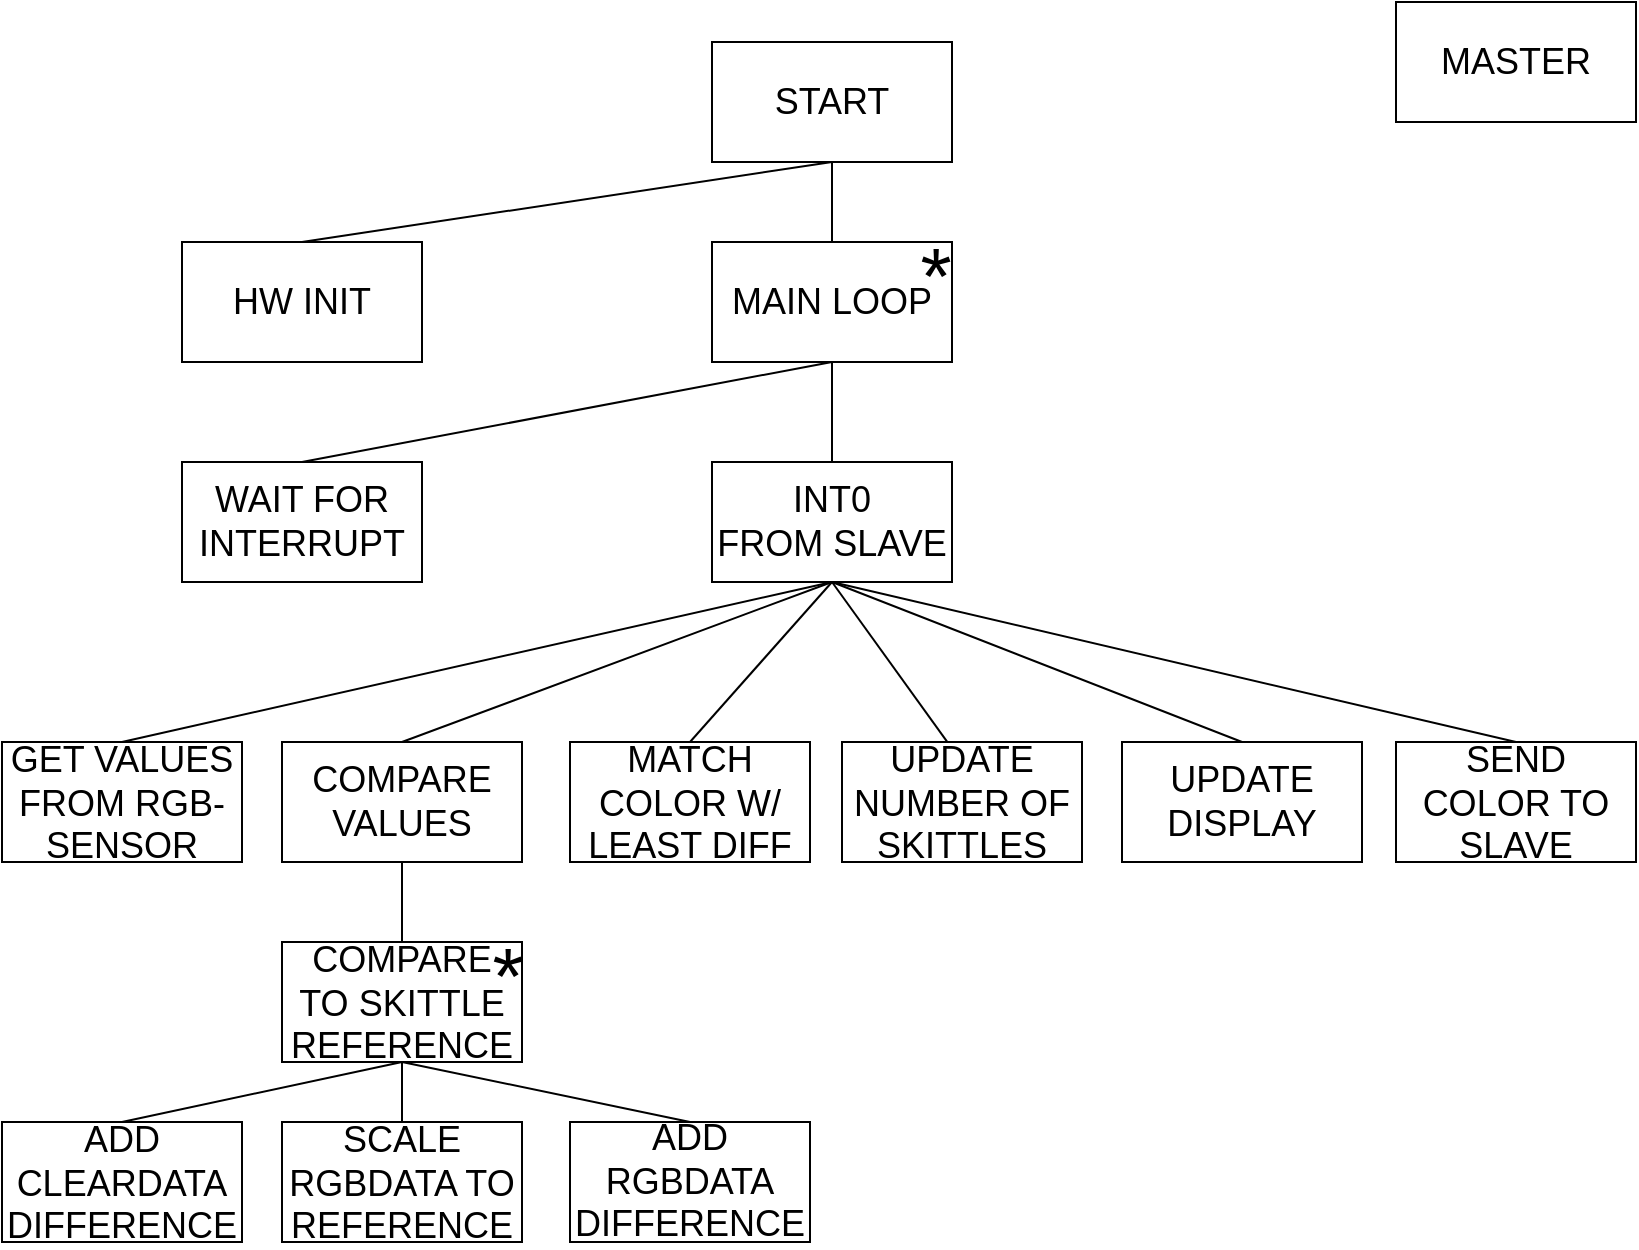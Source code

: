 <mxfile version="12.9.12" type="device"><diagram id="sflA7DugI64QDmzakysw" name="Page-1"><mxGraphModel dx="1550" dy="868" grid="1" gridSize="10" guides="1" tooltips="1" connect="1" arrows="1" fold="1" page="1" pageScale="1" pageWidth="827" pageHeight="1169" math="0" shadow="0"><root><mxCell id="0"/><mxCell id="1" parent="0"/><mxCell id="rbDvZmw4Ay185x8l5RZR-4" value="&lt;font style=&quot;font-size: 18px&quot;&gt;MAIN LOOP&lt;br&gt;&lt;/font&gt;" style="rounded=0;whiteSpace=wrap;html=1;" parent="1" vertex="1"><mxGeometry x="365" y="120" width="120" height="60" as="geometry"/></mxCell><mxCell id="8wykuuVi6_gRxZtVGWTu-1" value="&lt;font style=&quot;font-size: 18px&quot;&gt;MASTER&lt;/font&gt;" style="rounded=0;whiteSpace=wrap;html=1;" parent="1" vertex="1"><mxGeometry x="707" width="120" height="60" as="geometry"/></mxCell><mxCell id="8wykuuVi6_gRxZtVGWTu-2" value="&lt;font style=&quot;font-size: 18px&quot;&gt;INT0&lt;br&gt;FROM SLAVE&lt;br&gt;&lt;/font&gt;" style="rounded=0;whiteSpace=wrap;html=1;" parent="1" vertex="1"><mxGeometry x="365" y="230" width="120" height="60" as="geometry"/></mxCell><mxCell id="8wykuuVi6_gRxZtVGWTu-5" value="&lt;font style=&quot;font-size: 18px&quot;&gt;START&lt;br&gt;&lt;/font&gt;" style="rounded=0;whiteSpace=wrap;html=1;" parent="1" vertex="1"><mxGeometry x="365" y="20" width="120" height="60" as="geometry"/></mxCell><mxCell id="8wykuuVi6_gRxZtVGWTu-6" value="&lt;font style=&quot;font-size: 18px&quot;&gt;GET VALUES FROM RGB-SENSOR&lt;br&gt;&lt;/font&gt;" style="rounded=0;whiteSpace=wrap;html=1;spacingTop=1;" parent="1" vertex="1"><mxGeometry x="10" y="370" width="120" height="60" as="geometry"/></mxCell><mxCell id="8wykuuVi6_gRxZtVGWTu-7" value="&lt;font style=&quot;font-size: 18px&quot;&gt;HW INIT&lt;br&gt;&lt;/font&gt;" style="rounded=0;whiteSpace=wrap;html=1;" parent="1" vertex="1"><mxGeometry x="100" y="120" width="120" height="60" as="geometry"/></mxCell><mxCell id="8wykuuVi6_gRxZtVGWTu-8" value="&lt;font style=&quot;font-size: 18px&quot;&gt;COMPARE VALUES&lt;br&gt;&lt;/font&gt;" style="rounded=0;whiteSpace=wrap;html=1;" parent="1" vertex="1"><mxGeometry x="150" y="370" width="120" height="60" as="geometry"/></mxCell><mxCell id="8wykuuVi6_gRxZtVGWTu-9" value="" style="endArrow=none;html=1;exitX=0.5;exitY=0;exitDx=0;exitDy=0;entryX=0.5;entryY=1;entryDx=0;entryDy=0;" parent="1" source="8wykuuVi6_gRxZtVGWTu-6" target="8wykuuVi6_gRxZtVGWTu-2" edge="1"><mxGeometry width="50" height="50" relative="1" as="geometry"><mxPoint x="434" y="435" as="sourcePoint"/><mxPoint x="459" y="295" as="targetPoint"/></mxGeometry></mxCell><mxCell id="8wykuuVi6_gRxZtVGWTu-11" value="" style="endArrow=none;html=1;exitX=0.5;exitY=0;exitDx=0;exitDy=0;entryX=0.5;entryY=1;entryDx=0;entryDy=0;" parent="1" source="8wykuuVi6_gRxZtVGWTu-8" target="8wykuuVi6_gRxZtVGWTu-2" edge="1"><mxGeometry width="50" height="50" relative="1" as="geometry"><mxPoint x="434" y="435" as="sourcePoint"/><mxPoint x="459" y="295" as="targetPoint"/></mxGeometry></mxCell><mxCell id="8wykuuVi6_gRxZtVGWTu-13" value="&lt;font style=&quot;font-size: 18px&quot;&gt;SCALE RGBDATA TO REFERENCE&lt;br&gt;&lt;/font&gt;" style="rounded=0;whiteSpace=wrap;html=1;spacingTop=1;" parent="1" vertex="1"><mxGeometry x="150" y="560" width="120" height="60" as="geometry"/></mxCell><mxCell id="8wykuuVi6_gRxZtVGWTu-15" value="&lt;font style=&quot;font-size: 18px&quot;&gt;COMPARE TO SKITTLE REFERENCE&lt;br&gt;&lt;/font&gt;" style="rounded=0;whiteSpace=wrap;html=1;spacingTop=1;" parent="1" vertex="1"><mxGeometry x="150" y="470" width="120" height="60" as="geometry"/></mxCell><mxCell id="8wykuuVi6_gRxZtVGWTu-17" value="&lt;font style=&quot;font-size: 40px&quot;&gt;*&lt;/font&gt;" style="text;html=1;strokeColor=none;fillColor=none;align=center;verticalAlign=middle;whiteSpace=wrap;rounded=0;" parent="1" vertex="1"><mxGeometry x="243" y="476" width="40" height="20" as="geometry"/></mxCell><mxCell id="8wykuuVi6_gRxZtVGWTu-19" value="" style="endArrow=none;html=1;exitX=0.5;exitY=0;exitDx=0;exitDy=0;entryX=0.5;entryY=1;entryDx=0;entryDy=0;" parent="1" source="8wykuuVi6_gRxZtVGWTu-15" target="8wykuuVi6_gRxZtVGWTu-8" edge="1"><mxGeometry width="50" height="50" relative="1" as="geometry"><mxPoint x="477" y="430" as="sourcePoint"/><mxPoint x="527" y="380" as="targetPoint"/></mxGeometry></mxCell><mxCell id="8wykuuVi6_gRxZtVGWTu-21" value="&lt;font style=&quot;font-size: 18px&quot;&gt;ADD RGBDATA DIFFERENCE&lt;br&gt;&lt;/font&gt;" style="rounded=0;whiteSpace=wrap;html=1;" parent="1" vertex="1"><mxGeometry x="294" y="560" width="120" height="60" as="geometry"/></mxCell><mxCell id="8wykuuVi6_gRxZtVGWTu-22" value="" style="endArrow=none;html=1;exitX=0.5;exitY=0;exitDx=0;exitDy=0;entryX=0.5;entryY=1;entryDx=0;entryDy=0;" parent="1" source="8wykuuVi6_gRxZtVGWTu-13" target="8wykuuVi6_gRxZtVGWTu-15" edge="1"><mxGeometry width="50" height="50" relative="1" as="geometry"><mxPoint x="477" y="430" as="sourcePoint"/><mxPoint x="527" y="380" as="targetPoint"/></mxGeometry></mxCell><mxCell id="8wykuuVi6_gRxZtVGWTu-23" value="" style="endArrow=none;html=1;exitX=0.5;exitY=0;exitDx=0;exitDy=0;entryX=0.5;entryY=1;entryDx=0;entryDy=0;" parent="1" source="8wykuuVi6_gRxZtVGWTu-21" target="8wykuuVi6_gRxZtVGWTu-15" edge="1"><mxGeometry width="50" height="50" relative="1" as="geometry"><mxPoint x="477" y="430" as="sourcePoint"/><mxPoint x="350" y="540" as="targetPoint"/></mxGeometry></mxCell><mxCell id="8wykuuVi6_gRxZtVGWTu-24" value="&lt;font style=&quot;font-size: 18px&quot;&gt;MATCH COLOR W/ LEAST DIFF&lt;br&gt;&lt;/font&gt;" style="rounded=0;whiteSpace=wrap;html=1;spacingTop=1;" parent="1" vertex="1"><mxGeometry x="294" y="370" width="120" height="60" as="geometry"/></mxCell><mxCell id="8wykuuVi6_gRxZtVGWTu-26" value="&lt;font style=&quot;font-size: 18px&quot;&gt;SEND COLOR TO SLAVE&lt;br&gt;&lt;/font&gt;" style="rounded=0;whiteSpace=wrap;html=1;spacingTop=1;" parent="1" vertex="1"><mxGeometry x="707" y="370" width="120" height="60" as="geometry"/></mxCell><mxCell id="8wykuuVi6_gRxZtVGWTu-27" value="&lt;font style=&quot;font-size: 18px&quot;&gt;UPDATE DISPLAY&lt;br&gt;&lt;/font&gt;" style="rounded=0;whiteSpace=wrap;html=1;" parent="1" vertex="1"><mxGeometry x="570" y="370" width="120" height="60" as="geometry"/></mxCell><mxCell id="8wykuuVi6_gRxZtVGWTu-28" value="" style="endArrow=none;html=1;exitX=0.5;exitY=0;exitDx=0;exitDy=0;entryX=0.5;entryY=1;entryDx=0;entryDy=0;" parent="1" source="8wykuuVi6_gRxZtVGWTu-24" target="8wykuuVi6_gRxZtVGWTu-2" edge="1"><mxGeometry width="50" height="50" relative="1" as="geometry"><mxPoint x="434" y="435" as="sourcePoint"/><mxPoint x="459" y="295" as="targetPoint"/></mxGeometry></mxCell><mxCell id="8wykuuVi6_gRxZtVGWTu-29" value="" style="endArrow=none;html=1;exitX=0.5;exitY=0;exitDx=0;exitDy=0;entryX=0.5;entryY=1;entryDx=0;entryDy=0;" parent="1" source="8wykuuVi6_gRxZtVGWTu-27" target="8wykuuVi6_gRxZtVGWTu-2" edge="1"><mxGeometry width="50" height="50" relative="1" as="geometry"><mxPoint x="434" y="435" as="sourcePoint"/><mxPoint x="430" y="260" as="targetPoint"/></mxGeometry></mxCell><mxCell id="8wykuuVi6_gRxZtVGWTu-30" value="" style="endArrow=none;html=1;exitX=0.5;exitY=0;exitDx=0;exitDy=0;entryX=0.5;entryY=1;entryDx=0;entryDy=0;" parent="1" source="8wykuuVi6_gRxZtVGWTu-26" target="8wykuuVi6_gRxZtVGWTu-2" edge="1"><mxGeometry width="50" height="50" relative="1" as="geometry"><mxPoint x="434" y="435" as="sourcePoint"/><mxPoint x="454" y="295" as="targetPoint"/></mxGeometry></mxCell><mxCell id="8wykuuVi6_gRxZtVGWTu-36" value="" style="endArrow=none;html=1;entryX=0.5;entryY=1;entryDx=0;entryDy=0;exitX=0.5;exitY=0;exitDx=0;exitDy=0;" parent="1" source="8wykuuVi6_gRxZtVGWTu-7" target="8wykuuVi6_gRxZtVGWTu-5" edge="1"><mxGeometry width="50" height="50" relative="1" as="geometry"><mxPoint x="400" y="380" as="sourcePoint"/><mxPoint x="450" y="330" as="targetPoint"/></mxGeometry></mxCell><mxCell id="8wykuuVi6_gRxZtVGWTu-37" value="&lt;font style=&quot;font-size: 18px&quot;&gt;WAIT FOR INTERRUPT&lt;br&gt;&lt;/font&gt;" style="rounded=0;whiteSpace=wrap;html=1;" parent="1" vertex="1"><mxGeometry x="100" y="230" width="120" height="60" as="geometry"/></mxCell><mxCell id="8wykuuVi6_gRxZtVGWTu-39" value="&lt;font style=&quot;font-size: 40px&quot;&gt;*&lt;/font&gt;" style="text;html=1;strokeColor=none;fillColor=none;align=center;verticalAlign=middle;whiteSpace=wrap;rounded=0;" parent="1" vertex="1"><mxGeometry x="457" y="126" width="40" height="20" as="geometry"/></mxCell><mxCell id="8wykuuVi6_gRxZtVGWTu-40" value="" style="endArrow=none;html=1;entryX=0.5;entryY=1;entryDx=0;entryDy=0;exitX=0.44;exitY=0.003;exitDx=0;exitDy=0;exitPerimeter=0;" parent="1" source="rbDvZmw4Ay185x8l5RZR-10" target="8wykuuVi6_gRxZtVGWTu-2" edge="1"><mxGeometry width="50" height="50" relative="1" as="geometry"><mxPoint x="440" y="340" as="sourcePoint"/><mxPoint x="527" y="280" as="targetPoint"/></mxGeometry></mxCell><mxCell id="8wykuuVi6_gRxZtVGWTu-41" value="" style="endArrow=none;html=1;exitX=0.5;exitY=0;exitDx=0;exitDy=0;entryX=0.5;entryY=1;entryDx=0;entryDy=0;" parent="1" source="8wykuuVi6_gRxZtVGWTu-2" target="rbDvZmw4Ay185x8l5RZR-4" edge="1"><mxGeometry width="50" height="50" relative="1" as="geometry"><mxPoint x="320" y="270" as="sourcePoint"/><mxPoint x="490" y="140" as="targetPoint"/></mxGeometry></mxCell><mxCell id="8wykuuVi6_gRxZtVGWTu-43" value="" style="endArrow=none;html=1;exitX=0.5;exitY=0;exitDx=0;exitDy=0;entryX=0.5;entryY=1;entryDx=0;entryDy=0;" parent="1" source="8wykuuVi6_gRxZtVGWTu-37" target="rbDvZmw4Ay185x8l5RZR-4" edge="1"><mxGeometry width="50" height="50" relative="1" as="geometry"><mxPoint x="500" y="90" as="sourcePoint"/><mxPoint x="500" y="50" as="targetPoint"/></mxGeometry></mxCell><mxCell id="rbDvZmw4Ay185x8l5RZR-7" value="" style="endArrow=none;html=1;exitX=0.5;exitY=0;exitDx=0;exitDy=0;entryX=0.5;entryY=1;entryDx=0;entryDy=0;" parent="1" source="rbDvZmw4Ay185x8l5RZR-4" target="8wykuuVi6_gRxZtVGWTu-5" edge="1"><mxGeometry width="50" height="50" relative="1" as="geometry"><mxPoint x="390" y="370" as="sourcePoint"/><mxPoint x="440" y="320" as="targetPoint"/></mxGeometry></mxCell><mxCell id="rbDvZmw4Ay185x8l5RZR-10" value="&lt;font style=&quot;font-size: 18px&quot;&gt;UPDATE NUMBER OF SKITTLES&lt;br&gt;&lt;/font&gt;" style="rounded=0;whiteSpace=wrap;html=1;spacingTop=1;" parent="1" vertex="1"><mxGeometry x="430" y="370" width="120" height="60" as="geometry"/></mxCell><mxCell id="_9S-bOFCQFB0RWYLNb_E-1" value="&lt;font style=&quot;font-size: 18px&quot;&gt;ADD CLEARDATA DIFFERENCE&lt;br&gt;&lt;/font&gt;" style="rounded=0;whiteSpace=wrap;html=1;spacingTop=1;" parent="1" vertex="1"><mxGeometry x="10" y="560" width="120" height="60" as="geometry"/></mxCell><mxCell id="_9S-bOFCQFB0RWYLNb_E-2" value="" style="endArrow=none;html=1;exitX=0.5;exitY=0;exitDx=0;exitDy=0;entryX=0.5;entryY=1;entryDx=0;entryDy=0;" parent="1" source="_9S-bOFCQFB0RWYLNb_E-1" target="8wykuuVi6_gRxZtVGWTu-15" edge="1"><mxGeometry width="50" height="50" relative="1" as="geometry"><mxPoint x="390" y="420" as="sourcePoint"/><mxPoint x="440" y="370" as="targetPoint"/></mxGeometry></mxCell></root></mxGraphModel></diagram></mxfile>